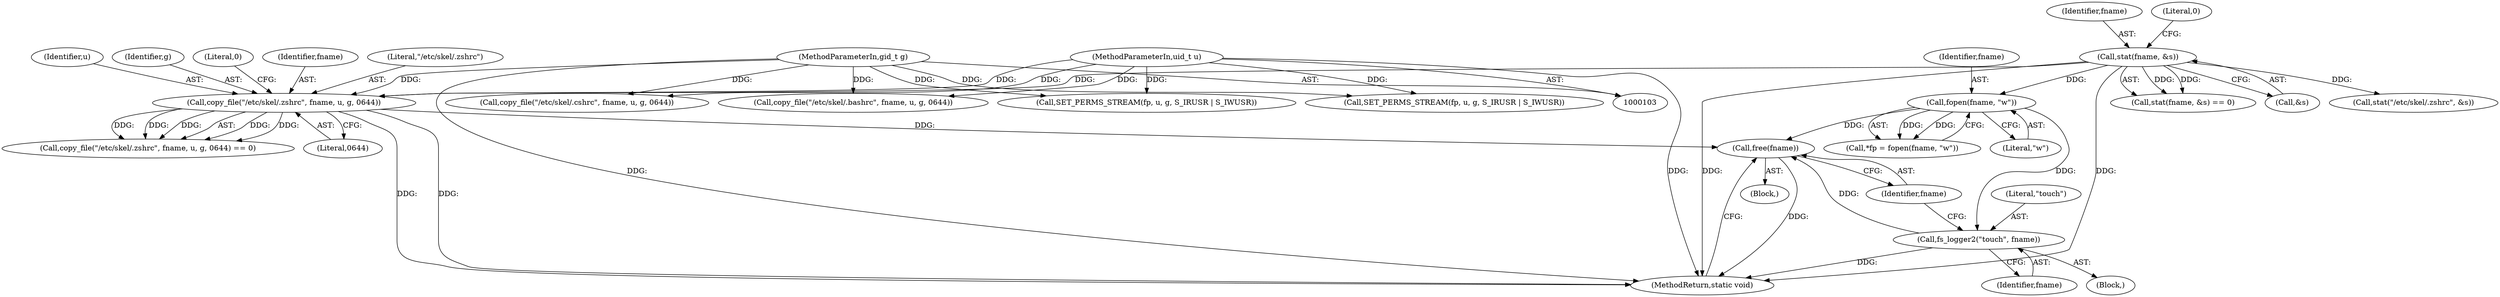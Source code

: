 digraph "0_firejail_b8a4ff9775318ca5e679183884a6a63f3da8f863_1@API" {
"1000195" [label="(Call,free(fname))"];
"1000192" [label="(Call,fs_logger2(\"touch\", fname))"];
"1000174" [label="(Call,fopen(fname, \"w\"))"];
"1000143" [label="(Call,stat(fname, &s))"];
"1000159" [label="(Call,copy_file(\"/etc/skel/.zshrc\", fname, u, g, 0644))"];
"1000105" [label="(MethodParameterIn,uid_t u)"];
"1000106" [label="(MethodParameterIn,gid_t g)"];
"1000142" [label="(Call,stat(fname, &s) == 0)"];
"1000106" [label="(MethodParameterIn,gid_t g)"];
"1000145" [label="(Call,&s)"];
"1000179" [label="(Block,)"];
"1000163" [label="(Identifier,g)"];
"1000151" [label="(Call,stat(\"/etc/skel/.zshrc\", &s))"];
"1000264" [label="(Call,SET_PERMS_STREAM(fp, u, g, S_IRUSR | S_IWUSR))"];
"1000144" [label="(Identifier,fname)"];
"1000194" [label="(Identifier,fname)"];
"1000196" [label="(Identifier,fname)"];
"1000174" [label="(Call,fopen(fname, \"w\"))"];
"1000240" [label="(Call,copy_file(\"/etc/skel/.cshrc\", fname, u, g, 0644))"];
"1000193" [label="(Literal,\"touch\")"];
"1000147" [label="(Literal,0)"];
"1000322" [label="(MethodReturn,static void)"];
"1000176" [label="(Literal,\"w\")"];
"1000159" [label="(Call,copy_file(\"/etc/skel/.zshrc\", fname, u, g, 0644))"];
"1000128" [label="(Block,)"];
"1000165" [label="(Literal,0)"];
"1000175" [label="(Identifier,fname)"];
"1000172" [label="(Call,*fp = fopen(fname, \"w\"))"];
"1000192" [label="(Call,fs_logger2(\"touch\", fname))"];
"1000161" [label="(Identifier,fname)"];
"1000158" [label="(Call,copy_file(\"/etc/skel/.zshrc\", fname, u, g, 0644) == 0)"];
"1000195" [label="(Call,free(fname))"];
"1000183" [label="(Call,SET_PERMS_STREAM(fp, u, g, S_IRUSR | S_IWUSR))"];
"1000310" [label="(Call,copy_file(\"/etc/skel/.bashrc\", fname, u, g, 0644))"];
"1000164" [label="(Literal,0644)"];
"1000143" [label="(Call,stat(fname, &s))"];
"1000160" [label="(Literal,\"/etc/skel/.zshrc\")"];
"1000162" [label="(Identifier,u)"];
"1000105" [label="(MethodParameterIn,uid_t u)"];
"1000195" -> "1000128"  [label="AST: "];
"1000195" -> "1000196"  [label="CFG: "];
"1000196" -> "1000195"  [label="AST: "];
"1000322" -> "1000195"  [label="CFG: "];
"1000195" -> "1000322"  [label="DDG: "];
"1000192" -> "1000195"  [label="DDG: "];
"1000159" -> "1000195"  [label="DDG: "];
"1000174" -> "1000195"  [label="DDG: "];
"1000192" -> "1000179"  [label="AST: "];
"1000192" -> "1000194"  [label="CFG: "];
"1000193" -> "1000192"  [label="AST: "];
"1000194" -> "1000192"  [label="AST: "];
"1000196" -> "1000192"  [label="CFG: "];
"1000192" -> "1000322"  [label="DDG: "];
"1000174" -> "1000192"  [label="DDG: "];
"1000174" -> "1000172"  [label="AST: "];
"1000174" -> "1000176"  [label="CFG: "];
"1000175" -> "1000174"  [label="AST: "];
"1000176" -> "1000174"  [label="AST: "];
"1000172" -> "1000174"  [label="CFG: "];
"1000174" -> "1000172"  [label="DDG: "];
"1000174" -> "1000172"  [label="DDG: "];
"1000143" -> "1000174"  [label="DDG: "];
"1000143" -> "1000142"  [label="AST: "];
"1000143" -> "1000145"  [label="CFG: "];
"1000144" -> "1000143"  [label="AST: "];
"1000145" -> "1000143"  [label="AST: "];
"1000147" -> "1000143"  [label="CFG: "];
"1000143" -> "1000322"  [label="DDG: "];
"1000143" -> "1000322"  [label="DDG: "];
"1000143" -> "1000142"  [label="DDG: "];
"1000143" -> "1000142"  [label="DDG: "];
"1000143" -> "1000151"  [label="DDG: "];
"1000143" -> "1000159"  [label="DDG: "];
"1000159" -> "1000158"  [label="AST: "];
"1000159" -> "1000164"  [label="CFG: "];
"1000160" -> "1000159"  [label="AST: "];
"1000161" -> "1000159"  [label="AST: "];
"1000162" -> "1000159"  [label="AST: "];
"1000163" -> "1000159"  [label="AST: "];
"1000164" -> "1000159"  [label="AST: "];
"1000165" -> "1000159"  [label="CFG: "];
"1000159" -> "1000322"  [label="DDG: "];
"1000159" -> "1000322"  [label="DDG: "];
"1000159" -> "1000158"  [label="DDG: "];
"1000159" -> "1000158"  [label="DDG: "];
"1000159" -> "1000158"  [label="DDG: "];
"1000159" -> "1000158"  [label="DDG: "];
"1000159" -> "1000158"  [label="DDG: "];
"1000105" -> "1000159"  [label="DDG: "];
"1000106" -> "1000159"  [label="DDG: "];
"1000105" -> "1000103"  [label="AST: "];
"1000105" -> "1000322"  [label="DDG: "];
"1000105" -> "1000183"  [label="DDG: "];
"1000105" -> "1000240"  [label="DDG: "];
"1000105" -> "1000264"  [label="DDG: "];
"1000105" -> "1000310"  [label="DDG: "];
"1000106" -> "1000103"  [label="AST: "];
"1000106" -> "1000322"  [label="DDG: "];
"1000106" -> "1000183"  [label="DDG: "];
"1000106" -> "1000240"  [label="DDG: "];
"1000106" -> "1000264"  [label="DDG: "];
"1000106" -> "1000310"  [label="DDG: "];
}
